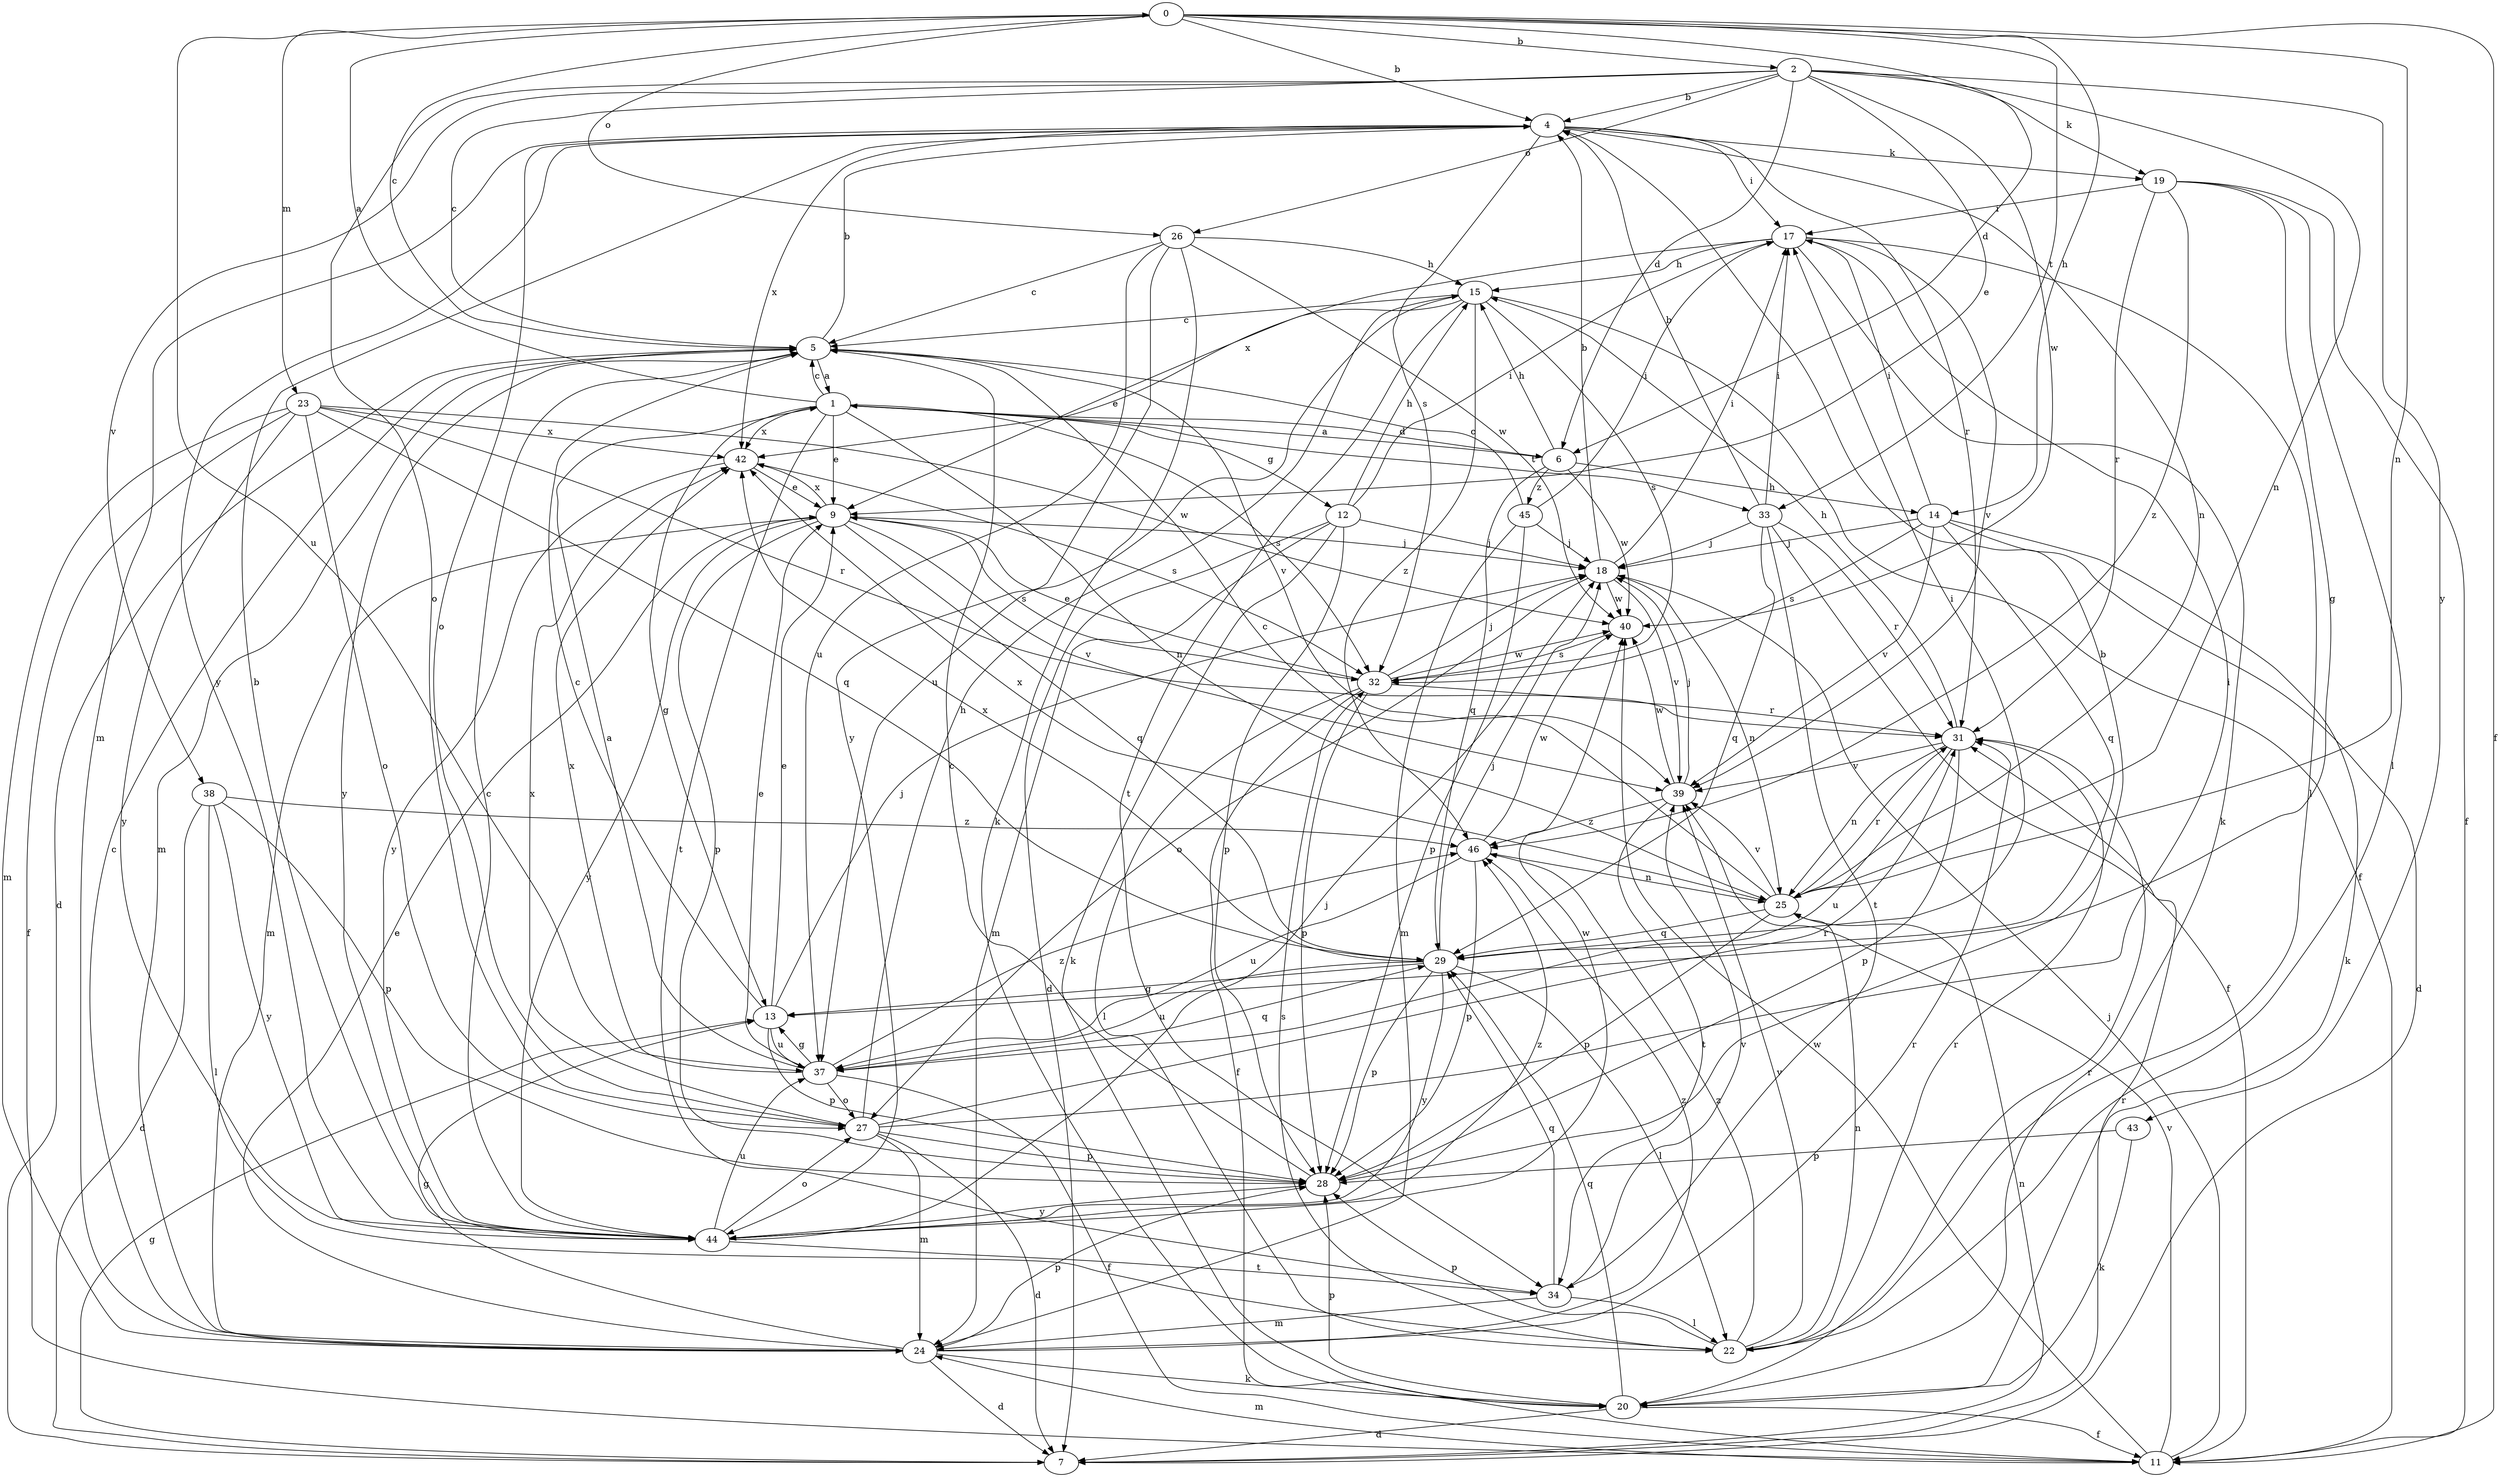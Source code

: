 strict digraph  {
0;
1;
2;
4;
5;
6;
7;
9;
11;
12;
13;
14;
15;
17;
18;
19;
20;
22;
23;
24;
25;
26;
27;
28;
29;
31;
32;
33;
34;
37;
38;
39;
40;
42;
43;
44;
45;
46;
0 -> 2  [label=b];
0 -> 4  [label=b];
0 -> 5  [label=c];
0 -> 6  [label=d];
0 -> 11  [label=f];
0 -> 14  [label=h];
0 -> 23  [label=m];
0 -> 25  [label=n];
0 -> 26  [label=o];
0 -> 33  [label=t];
0 -> 37  [label=u];
1 -> 0  [label=a];
1 -> 5  [label=c];
1 -> 6  [label=d];
1 -> 9  [label=e];
1 -> 12  [label=g];
1 -> 13  [label=g];
1 -> 25  [label=n];
1 -> 32  [label=s];
1 -> 33  [label=t];
1 -> 34  [label=t];
1 -> 42  [label=x];
2 -> 4  [label=b];
2 -> 5  [label=c];
2 -> 6  [label=d];
2 -> 9  [label=e];
2 -> 19  [label=k];
2 -> 25  [label=n];
2 -> 26  [label=o];
2 -> 27  [label=o];
2 -> 38  [label=v];
2 -> 40  [label=w];
2 -> 43  [label=y];
4 -> 17  [label=i];
4 -> 19  [label=k];
4 -> 24  [label=m];
4 -> 25  [label=n];
4 -> 27  [label=o];
4 -> 31  [label=r];
4 -> 32  [label=s];
4 -> 42  [label=x];
4 -> 44  [label=y];
5 -> 1  [label=a];
5 -> 4  [label=b];
5 -> 7  [label=d];
5 -> 24  [label=m];
5 -> 39  [label=v];
5 -> 44  [label=y];
6 -> 1  [label=a];
6 -> 14  [label=h];
6 -> 15  [label=h];
6 -> 29  [label=q];
6 -> 40  [label=w];
6 -> 45  [label=z];
7 -> 13  [label=g];
7 -> 25  [label=n];
7 -> 31  [label=r];
9 -> 18  [label=j];
9 -> 24  [label=m];
9 -> 28  [label=p];
9 -> 29  [label=q];
9 -> 32  [label=s];
9 -> 39  [label=v];
9 -> 42  [label=x];
9 -> 44  [label=y];
11 -> 18  [label=j];
11 -> 24  [label=m];
11 -> 39  [label=v];
11 -> 40  [label=w];
12 -> 7  [label=d];
12 -> 15  [label=h];
12 -> 17  [label=i];
12 -> 18  [label=j];
12 -> 20  [label=k];
12 -> 24  [label=m];
12 -> 28  [label=p];
13 -> 5  [label=c];
13 -> 9  [label=e];
13 -> 18  [label=j];
13 -> 28  [label=p];
13 -> 37  [label=u];
14 -> 7  [label=d];
14 -> 17  [label=i];
14 -> 18  [label=j];
14 -> 20  [label=k];
14 -> 29  [label=q];
14 -> 32  [label=s];
14 -> 39  [label=v];
15 -> 5  [label=c];
15 -> 9  [label=e];
15 -> 11  [label=f];
15 -> 32  [label=s];
15 -> 34  [label=t];
15 -> 37  [label=u];
15 -> 46  [label=z];
17 -> 15  [label=h];
17 -> 20  [label=k];
17 -> 22  [label=l];
17 -> 39  [label=v];
17 -> 42  [label=x];
18 -> 4  [label=b];
18 -> 17  [label=i];
18 -> 25  [label=n];
18 -> 27  [label=o];
18 -> 39  [label=v];
18 -> 40  [label=w];
19 -> 11  [label=f];
19 -> 13  [label=g];
19 -> 17  [label=i];
19 -> 22  [label=l];
19 -> 31  [label=r];
19 -> 46  [label=z];
20 -> 7  [label=d];
20 -> 11  [label=f];
20 -> 28  [label=p];
20 -> 29  [label=q];
20 -> 31  [label=r];
22 -> 25  [label=n];
22 -> 28  [label=p];
22 -> 31  [label=r];
22 -> 32  [label=s];
22 -> 39  [label=v];
22 -> 46  [label=z];
23 -> 11  [label=f];
23 -> 24  [label=m];
23 -> 27  [label=o];
23 -> 29  [label=q];
23 -> 31  [label=r];
23 -> 40  [label=w];
23 -> 42  [label=x];
23 -> 44  [label=y];
24 -> 5  [label=c];
24 -> 7  [label=d];
24 -> 9  [label=e];
24 -> 13  [label=g];
24 -> 20  [label=k];
24 -> 28  [label=p];
24 -> 31  [label=r];
24 -> 46  [label=z];
25 -> 5  [label=c];
25 -> 28  [label=p];
25 -> 29  [label=q];
25 -> 31  [label=r];
25 -> 39  [label=v];
25 -> 42  [label=x];
26 -> 5  [label=c];
26 -> 15  [label=h];
26 -> 20  [label=k];
26 -> 37  [label=u];
26 -> 40  [label=w];
26 -> 44  [label=y];
27 -> 7  [label=d];
27 -> 15  [label=h];
27 -> 17  [label=i];
27 -> 24  [label=m];
27 -> 28  [label=p];
27 -> 31  [label=r];
27 -> 42  [label=x];
28 -> 4  [label=b];
28 -> 5  [label=c];
28 -> 44  [label=y];
29 -> 13  [label=g];
29 -> 17  [label=i];
29 -> 18  [label=j];
29 -> 22  [label=l];
29 -> 28  [label=p];
29 -> 37  [label=u];
29 -> 42  [label=x];
29 -> 44  [label=y];
31 -> 15  [label=h];
31 -> 25  [label=n];
31 -> 28  [label=p];
31 -> 37  [label=u];
31 -> 39  [label=v];
32 -> 9  [label=e];
32 -> 11  [label=f];
32 -> 18  [label=j];
32 -> 22  [label=l];
32 -> 28  [label=p];
32 -> 31  [label=r];
32 -> 40  [label=w];
33 -> 4  [label=b];
33 -> 11  [label=f];
33 -> 17  [label=i];
33 -> 18  [label=j];
33 -> 29  [label=q];
33 -> 31  [label=r];
33 -> 34  [label=t];
34 -> 22  [label=l];
34 -> 24  [label=m];
34 -> 29  [label=q];
34 -> 39  [label=v];
37 -> 1  [label=a];
37 -> 9  [label=e];
37 -> 11  [label=f];
37 -> 13  [label=g];
37 -> 27  [label=o];
37 -> 29  [label=q];
37 -> 42  [label=x];
37 -> 46  [label=z];
38 -> 7  [label=d];
38 -> 22  [label=l];
38 -> 28  [label=p];
38 -> 44  [label=y];
38 -> 46  [label=z];
39 -> 18  [label=j];
39 -> 34  [label=t];
39 -> 40  [label=w];
39 -> 46  [label=z];
40 -> 32  [label=s];
42 -> 9  [label=e];
42 -> 32  [label=s];
42 -> 44  [label=y];
43 -> 20  [label=k];
43 -> 28  [label=p];
44 -> 4  [label=b];
44 -> 5  [label=c];
44 -> 18  [label=j];
44 -> 27  [label=o];
44 -> 34  [label=t];
44 -> 37  [label=u];
44 -> 40  [label=w];
44 -> 46  [label=z];
45 -> 5  [label=c];
45 -> 17  [label=i];
45 -> 18  [label=j];
45 -> 24  [label=m];
45 -> 28  [label=p];
46 -> 25  [label=n];
46 -> 28  [label=p];
46 -> 37  [label=u];
46 -> 40  [label=w];
}
